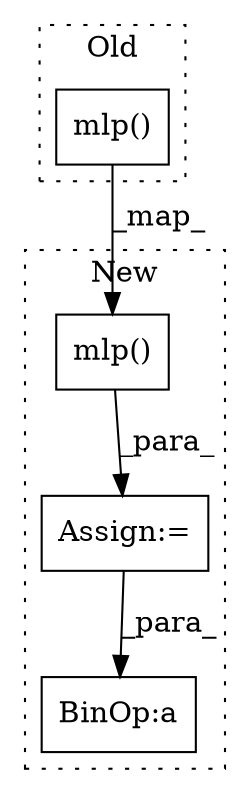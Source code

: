digraph G {
subgraph cluster0 {
1 [label="mlp()" a="75" s="4368,4385" l="9,1" shape="box"];
label = "Old";
style="dotted";
}
subgraph cluster1 {
2 [label="mlp()" a="75" s="4085,4102" l="9,1" shape="box"];
3 [label="Assign:=" a="68" s="4082" l="3" shape="box"];
4 [label="BinOp:a" a="82" s="4121" l="3" shape="box"];
label = "New";
style="dotted";
}
1 -> 2 [label="_map_"];
2 -> 3 [label="_para_"];
3 -> 4 [label="_para_"];
}